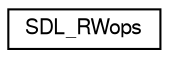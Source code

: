 digraph "Graphical Class Hierarchy"
{
  edge [fontname="FreeSans",fontsize="10",labelfontname="FreeSans",labelfontsize="10"];
  node [fontname="FreeSans",fontsize="10",shape=record];
  rankdir="LR";
  Node1 [label="SDL_RWops",height=0.2,width=0.4,color="black", fillcolor="white", style="filled",URL="$d2/d3b/struct_s_d_l___r_wops.html"];
}
